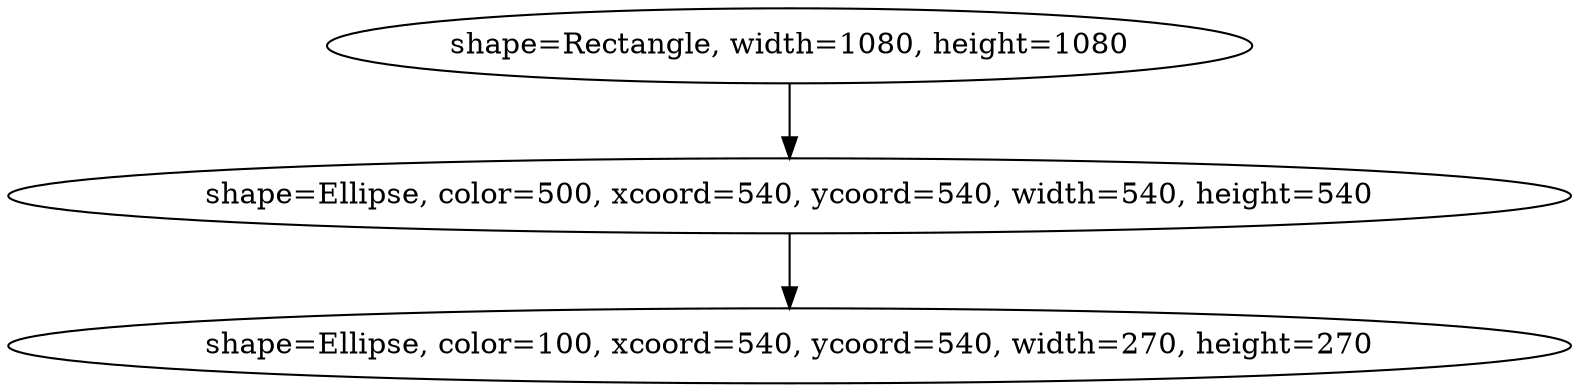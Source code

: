 digraph Circuit {
      Shape0 [label="shape=Rectangle, width=1080, height=1080"];
      Shape1 [label="shape=Ellipse, color=500, xcoord=540, ycoord=540, width=540, height=540"];
      Shape2 [label="shape=Ellipse, color=100, xcoord=540, ycoord=540, width=270, height=270"]; 

Shape0 -> Shape1 -> Shape2;
}
